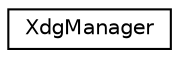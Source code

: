 digraph G
{
  edge [fontname="Helvetica",fontsize="10",labelfontname="Helvetica",labelfontsize="10"];
  node [fontname="Helvetica",fontsize="10",shape=record];
  rankdir=LR;
  Node1 [label="XdgManager",height=0.2,width=0.4,color="black", fillcolor="white", style="filled",URL="$classXdgManager.html",tooltip="manages all the xdg-components and subsystems"];
}
